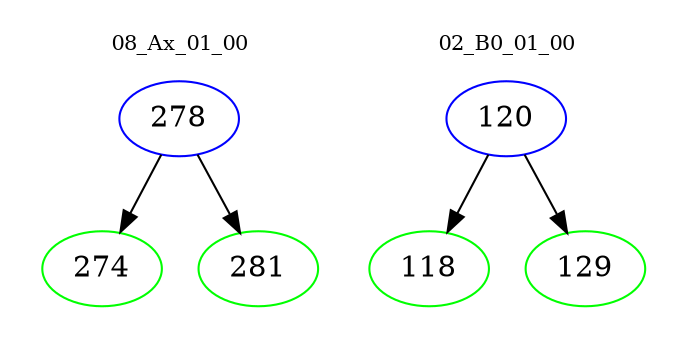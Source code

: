 digraph{
subgraph cluster_0 {
color = white
label = "08_Ax_01_00";
fontsize=10;
T0_278 [label="278", color="blue"]
T0_278 -> T0_274 [color="black"]
T0_274 [label="274", color="green"]
T0_278 -> T0_281 [color="black"]
T0_281 [label="281", color="green"]
}
subgraph cluster_1 {
color = white
label = "02_B0_01_00";
fontsize=10;
T1_120 [label="120", color="blue"]
T1_120 -> T1_118 [color="black"]
T1_118 [label="118", color="green"]
T1_120 -> T1_129 [color="black"]
T1_129 [label="129", color="green"]
}
}
